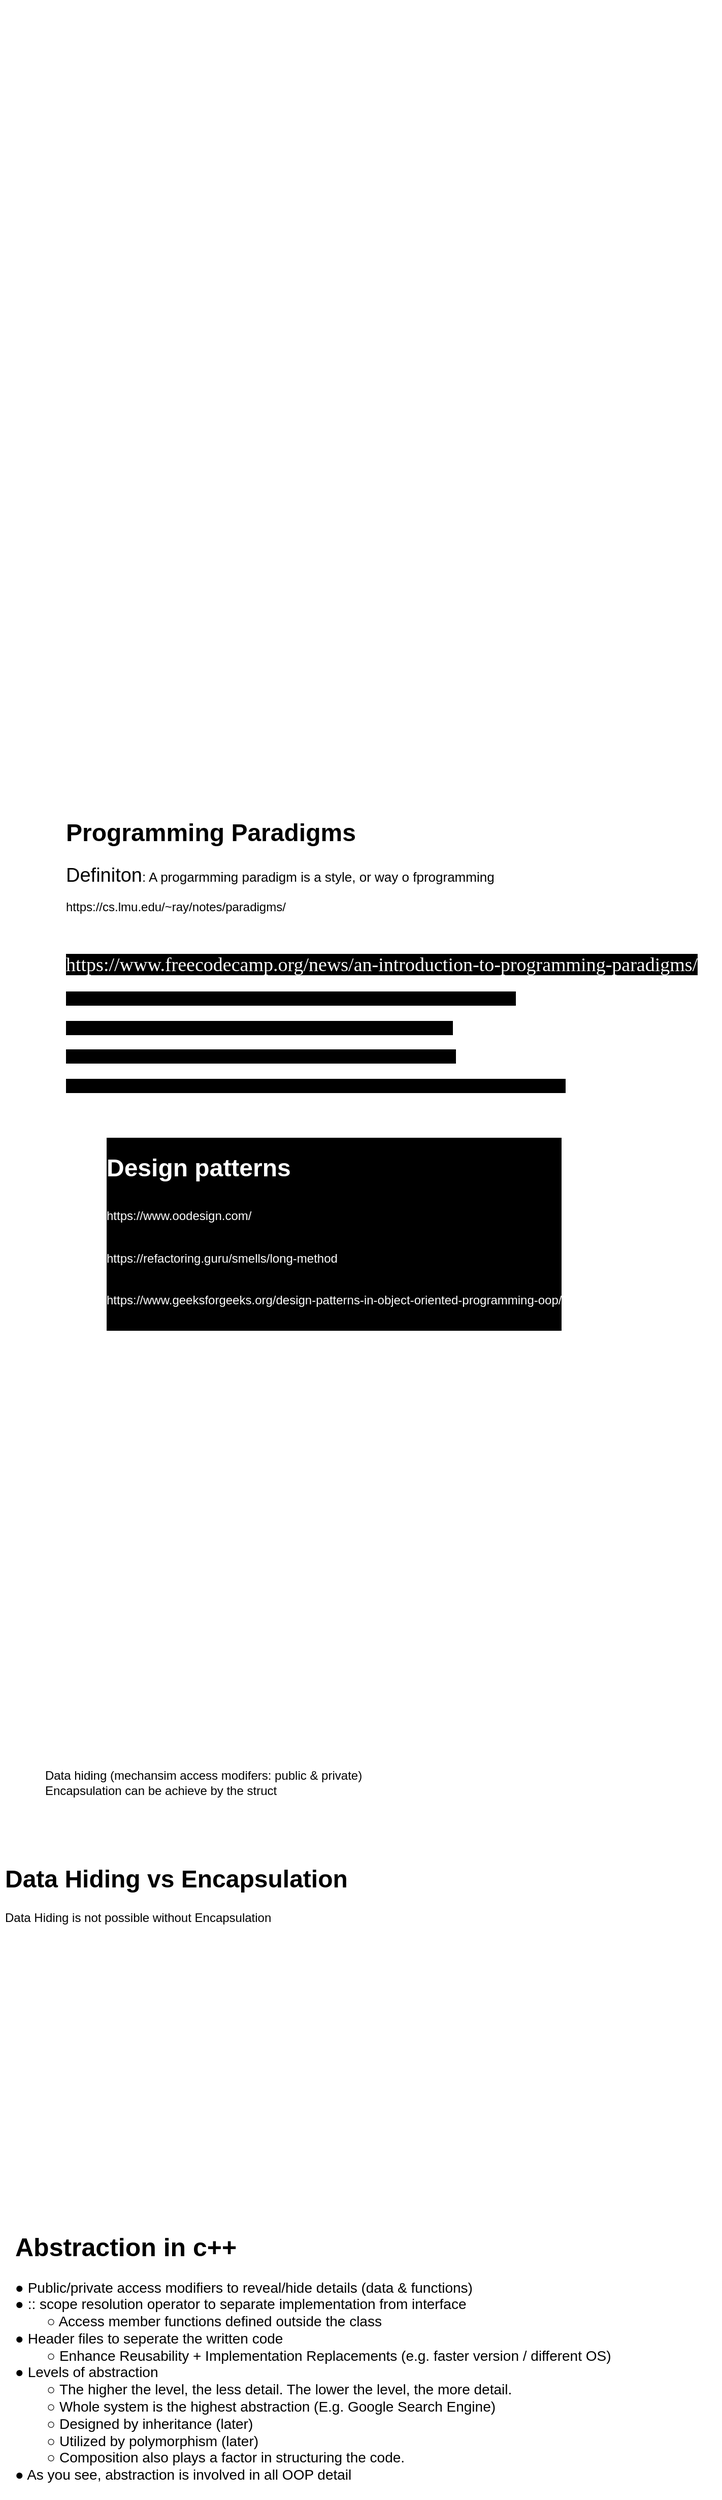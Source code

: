 <mxfile>
    <diagram id="oduZ3OfM_AwTNwdZHd9h" name="Page-1">
        <mxGraphModel dx="1002" dy="-529" grid="1" gridSize="10" guides="1" tooltips="1" connect="1" arrows="1" fold="1" page="1" pageScale="1" pageWidth="850" pageHeight="1100" math="0" shadow="0">
            <root>
                <mxCell id="0"/>
                <mxCell id="1" parent="0"/>
                <mxCell id="5" value="" style="shape=image;verticalLabelPosition=bottom;labelBackgroundColor=default;verticalAlign=top;aspect=fixed;imageAspect=0;image=https://d1jnx9ba8s6j9r.cloudfront.net/blog/wp-content/uploads/2017/04/Enacapsulation-528x198.png;" parent="1" vertex="1">
                    <mxGeometry x="210" y="1410" width="340" height="127.5" as="geometry"/>
                </mxCell>
                <mxCell id="6" value="&lt;h1&gt;&lt;span style=&quot;background-color: initial;&quot;&gt;what is object&lt;/span&gt;&lt;/h1&gt;&lt;h1&gt;&lt;span style=&quot;background-color: initial; font-size: 12px; font-weight: normal;&quot;&gt;Recall employee systems&lt;/span&gt;&lt;/h1&gt;&lt;h1&gt;&lt;span style=&quot;background-color: initial; font-size: 12px; font-weight: normal;&quot;&gt;Encapsulation concept&amp;nbsp;&lt;/span&gt;&lt;br&gt;&lt;/h1&gt;&lt;div&gt;&lt;span style=&quot;background-color: initial; font-size: 12px; font-weight: normal;&quot;&gt;- It means to encapsulate (make a acapule of ) all the date members &amp;amp; methods within a single capsule&lt;/span&gt;&lt;/div&gt;&lt;div&gt;&lt;span style=&quot;background-color: initial; font-size: 12px; font-weight: normal;&quot;&gt;- Struct and class, allows that&lt;/span&gt;&lt;/div&gt;" style="text;html=1;strokeColor=none;fillColor=none;spacing=5;spacingTop=-20;whiteSpace=wrap;overflow=hidden;rounded=0;labelBackgroundColor=none;fontSize=12;fontColor=#FFFFFF;" parent="1" vertex="1">
                    <mxGeometry x="70" y="1150" width="440" height="230" as="geometry"/>
                </mxCell>
                <mxCell id="7" value="" style="shape=image;verticalLabelPosition=bottom;labelBackgroundColor=default;verticalAlign=top;aspect=fixed;imageAspect=0;image=https://slideplayer.com/slide/9875501/32/images/2/The+pyramid+of+OO+Abstract%2F+Philosophical+Practical+PBA+WEB+%E2%80%93+BEWP.jpg;" parent="1" vertex="1">
                    <mxGeometry x="105" y="1590" width="420" height="315" as="geometry"/>
                </mxCell>
                <mxCell id="8" value="&lt;h1&gt;Programming Paradigms&lt;/h1&gt;&lt;p style=&quot;&quot;&gt;&lt;font style=&quot;font-size: 19px;&quot;&gt;Definiton&lt;/font&gt;&lt;span style=&quot;font-size: 13px;&quot;&gt;: A progarmming paradigm is a style, or way o fprogramming&lt;/span&gt;&lt;/p&gt;&lt;p style=&quot;&quot;&gt;https://cs.lmu.edu/~ray/notes/paradigms/&lt;br&gt;&lt;/p&gt;&lt;p style=&quot;&quot;&gt;&lt;br&gt;&lt;/p&gt;&lt;font color=&quot;#ffffff&quot; style=&quot;&quot; face=&quot;Crimson Pro, serif&quot;&gt;&lt;span style=&quot;font-size: 19px; background-color: rgb(0, 0, 0);&quot;&gt;https://www.freecodecamp.org/news/an-introduction-to-programming-paradigms/&lt;br&gt;&lt;/span&gt;&lt;/font&gt;&lt;span style=&quot;background-color: rgb(0, 0, 0);&quot;&gt;&lt;br&gt;https://www.sas.upenn.edu/~jesusfv/Lecture_HPC_7_Programming_Paradigms.pdf&lt;br&gt;&lt;br&gt;https://www.geeksforgeeks.org/introduction-of-programming-paradigms/&lt;br&gt;&lt;br&gt;https://www.datacamp.com/blog/introduction-to-programming-paradigms&lt;br&gt;&lt;br&gt;https://www.cs.ucf.edu/~leavens/ComS541Fall97/hw-pages/paradigms/major.html#functional&lt;br&gt;&lt;br&gt;&lt;/span&gt;" style="text;html=1;strokeColor=none;fillColor=none;spacing=5;spacingTop=-20;whiteSpace=wrap;overflow=hidden;rounded=0;" parent="1" vertex="1">
                    <mxGeometry x="80" y="1940" width="650" height="280" as="geometry"/>
                </mxCell>
                <mxCell id="9" value="&lt;h1 style=&quot;font-size: 24px;&quot;&gt;&lt;font style=&quot;font-size: 24px;&quot;&gt;Design patterns&lt;/font&gt;&lt;/h1&gt;&lt;p style=&quot;&quot;&gt;&lt;span style=&quot;font-size: 12px;&quot;&gt;https://www.oodesign.com/&lt;/span&gt;&lt;br&gt;&lt;/p&gt;&lt;p style=&quot;&quot;&gt;&lt;span style=&quot;font-size: 12px;&quot;&gt;https://refactoring.guru/smells/long-method&lt;/span&gt;&lt;br&gt;&lt;/p&gt;&lt;p style=&quot;&quot;&gt;&lt;span style=&quot;font-size: 12px;&quot;&gt;https://www.geeksforgeeks.org/design-patterns-in-object-oriented-programming-oop/&lt;/span&gt;&lt;br&gt;&lt;/p&gt;&lt;p style=&quot;&quot;&gt;&lt;span style=&quot;font-size: 12px;&quot;&gt;&lt;br&gt;&lt;/span&gt;&lt;/p&gt;" style="text;html=1;strokeColor=none;fillColor=none;spacing=5;spacingTop=-20;whiteSpace=wrap;overflow=hidden;rounded=0;labelBackgroundColor=#000000;fontSize=19;fontColor=#FFFFFF;" parent="1" vertex="1">
                    <mxGeometry x="120" y="2270" width="600" height="180" as="geometry"/>
                </mxCell>
                <mxCell id="10" value="OOP Programming Paradihgm : Why&lt;br&gt;&lt;br&gt;it is a paradigm so it can be implemeted in C also" style="text;html=1;align=left;verticalAlign=middle;resizable=0;points=[];autosize=1;strokeColor=none;fillColor=none;fontSize=12;fontColor=#FFFFFF;" parent="1" vertex="1">
                    <mxGeometry x="50" y="2510" width="280" height="60" as="geometry"/>
                </mxCell>
                <mxCell id="11" value="&lt;h1&gt;OO Principles&lt;/h1&gt;&lt;p&gt;The most important skills we need in design!&lt;br&gt;● SOLID Principles&lt;br&gt;&lt;span style=&quot;white-space: pre;&quot;&gt;&#9;&lt;/span&gt;○ Single Responsibility Principle (SRP)&lt;br&gt;&lt;span style=&quot;white-space: pre;&quot;&gt;&#9;&lt;/span&gt;○ Open/Closed Principle (OCP)&lt;br&gt;&lt;span style=&quot;white-space: pre;&quot;&gt;&#9;&lt;/span&gt;○ Liskov Substitution Principle (LSP)&lt;br&gt;&lt;span style=&quot;white-space: pre;&quot;&gt;&#9;&lt;/span&gt;○ Interface Segregation Principle (ISP)&lt;br&gt;&lt;span style=&quot;white-space: pre;&quot;&gt;&#9;&lt;/span&gt;○ Dependency Inversion Principle (DIP)&lt;br&gt;● DRY (Don’t Repeat Yourself)&lt;br&gt;● KISS (Keep it simple, Stupid!)&lt;br&gt;● YAGNI (You ain't gonna need it)&lt;br&gt;&lt;/p&gt;" style="text;html=1;strokeColor=none;fillColor=none;spacing=5;spacingTop=-20;whiteSpace=wrap;overflow=hidden;rounded=0;labelBackgroundColor=none;fontSize=12;fontColor=#FFFFFF;" parent="1" vertex="1">
                    <mxGeometry x="60" y="2640" width="400" height="200" as="geometry"/>
                </mxCell>
                <mxCell id="13" value="&lt;h1&gt;Data Hiding vs Encapsulation&lt;/h1&gt;&lt;p&gt;Data Hiding is not possible without Encapsulation&lt;/p&gt;" style="text;html=1;strokeColor=none;fillColor=none;spacing=5;spacingTop=-20;whiteSpace=wrap;overflow=hidden;rounded=0;" vertex="1" parent="1">
                    <mxGeometry x="20" y="2970" width="380" height="80" as="geometry"/>
                </mxCell>
                <mxCell id="14" value="" style="shape=image;verticalLabelPosition=bottom;labelBackgroundColor=default;verticalAlign=top;aspect=fixed;imageAspect=0;image=https://www.cpp.thiyagaraaj.com/cms/assets/cimages/encapsulation.png;" vertex="1" parent="1">
                    <mxGeometry x="70" y="3059.54" width="419.4" height="212.92" as="geometry"/>
                </mxCell>
                <mxCell id="15" value="&lt;div style=&quot;text-align: left;&quot;&gt;&lt;span style=&quot;background-color: initial;&quot;&gt;Data hiding (mechansim access modifers: public &amp;amp; private)&lt;/span&gt;&lt;/div&gt;&lt;div style=&quot;text-align: left;&quot;&gt;&lt;span style=&quot;background-color: initial;&quot;&gt;Encapsulation can be achieve by the struct&lt;/span&gt;&lt;/div&gt;" style="text;html=1;align=center;verticalAlign=middle;resizable=0;points=[];autosize=1;strokeColor=none;fillColor=none;" vertex="1" parent="1">
                    <mxGeometry x="50" y="2875" width="340" height="40" as="geometry"/>
                </mxCell>
                <mxCell id="19" value="&lt;h1 style=&quot;font-size: 25px;&quot;&gt;&lt;font style=&quot;font-size: 25px;&quot;&gt;Abstraction in c++&lt;/font&gt;&lt;/h1&gt;&lt;p style=&quot;font-size: 14px;&quot;&gt;● Public/private access modifiers to reveal/hide details (data &amp;amp; functions)&lt;br&gt;● :: scope resolution operator to separate implementation from interface&lt;br&gt;&lt;span style=&quot;white-space: pre;&quot;&gt;&#9;&lt;/span&gt;○ Access member functions defined outside the class&lt;br&gt;● Header files to seperate the written code&lt;br&gt;&lt;span style=&quot;white-space: pre;&quot;&gt;&#9;&lt;/span&gt;○&amp;nbsp;Enhance Reusability + Implementation Replacements (e.g. faster version / different OS)&lt;br&gt;● Levels of abstraction&lt;br&gt;&lt;span style=&quot;white-space: pre;&quot;&gt;&#9;&lt;/span&gt;○&amp;nbsp;The higher the level, the less detail. The lower the level, the more detail.&lt;br&gt;&lt;span style=&quot;white-space: pre;&quot;&gt;&#9;&lt;/span&gt;○ Whole system is the highest abstraction (E.g. Google Search Engine)&lt;br&gt;&lt;span style=&quot;white-space: pre;&quot;&gt;&#9;&lt;/span&gt;○ Designed by inheritance (later)&lt;br&gt;&lt;span style=&quot;white-space: pre;&quot;&gt;&#9;&lt;/span&gt;○ Utilized by polymorphism (later)&lt;br&gt;&lt;span style=&quot;white-space: pre;&quot;&gt;&#9;&lt;/span&gt;○ Composition also plays a factor in structuring the code.&lt;br&gt;● As you see, abstraction is involved in all OOP detail&lt;br&gt;&lt;/p&gt;" style="text;html=1;strokeColor=none;fillColor=none;spacing=5;spacingTop=-20;whiteSpace=wrap;overflow=hidden;rounded=0;" vertex="1" parent="1">
                    <mxGeometry x="30" y="3330" width="600" height="270" as="geometry"/>
                </mxCell>
            </root>
        </mxGraphModel>
    </diagram>
</mxfile>